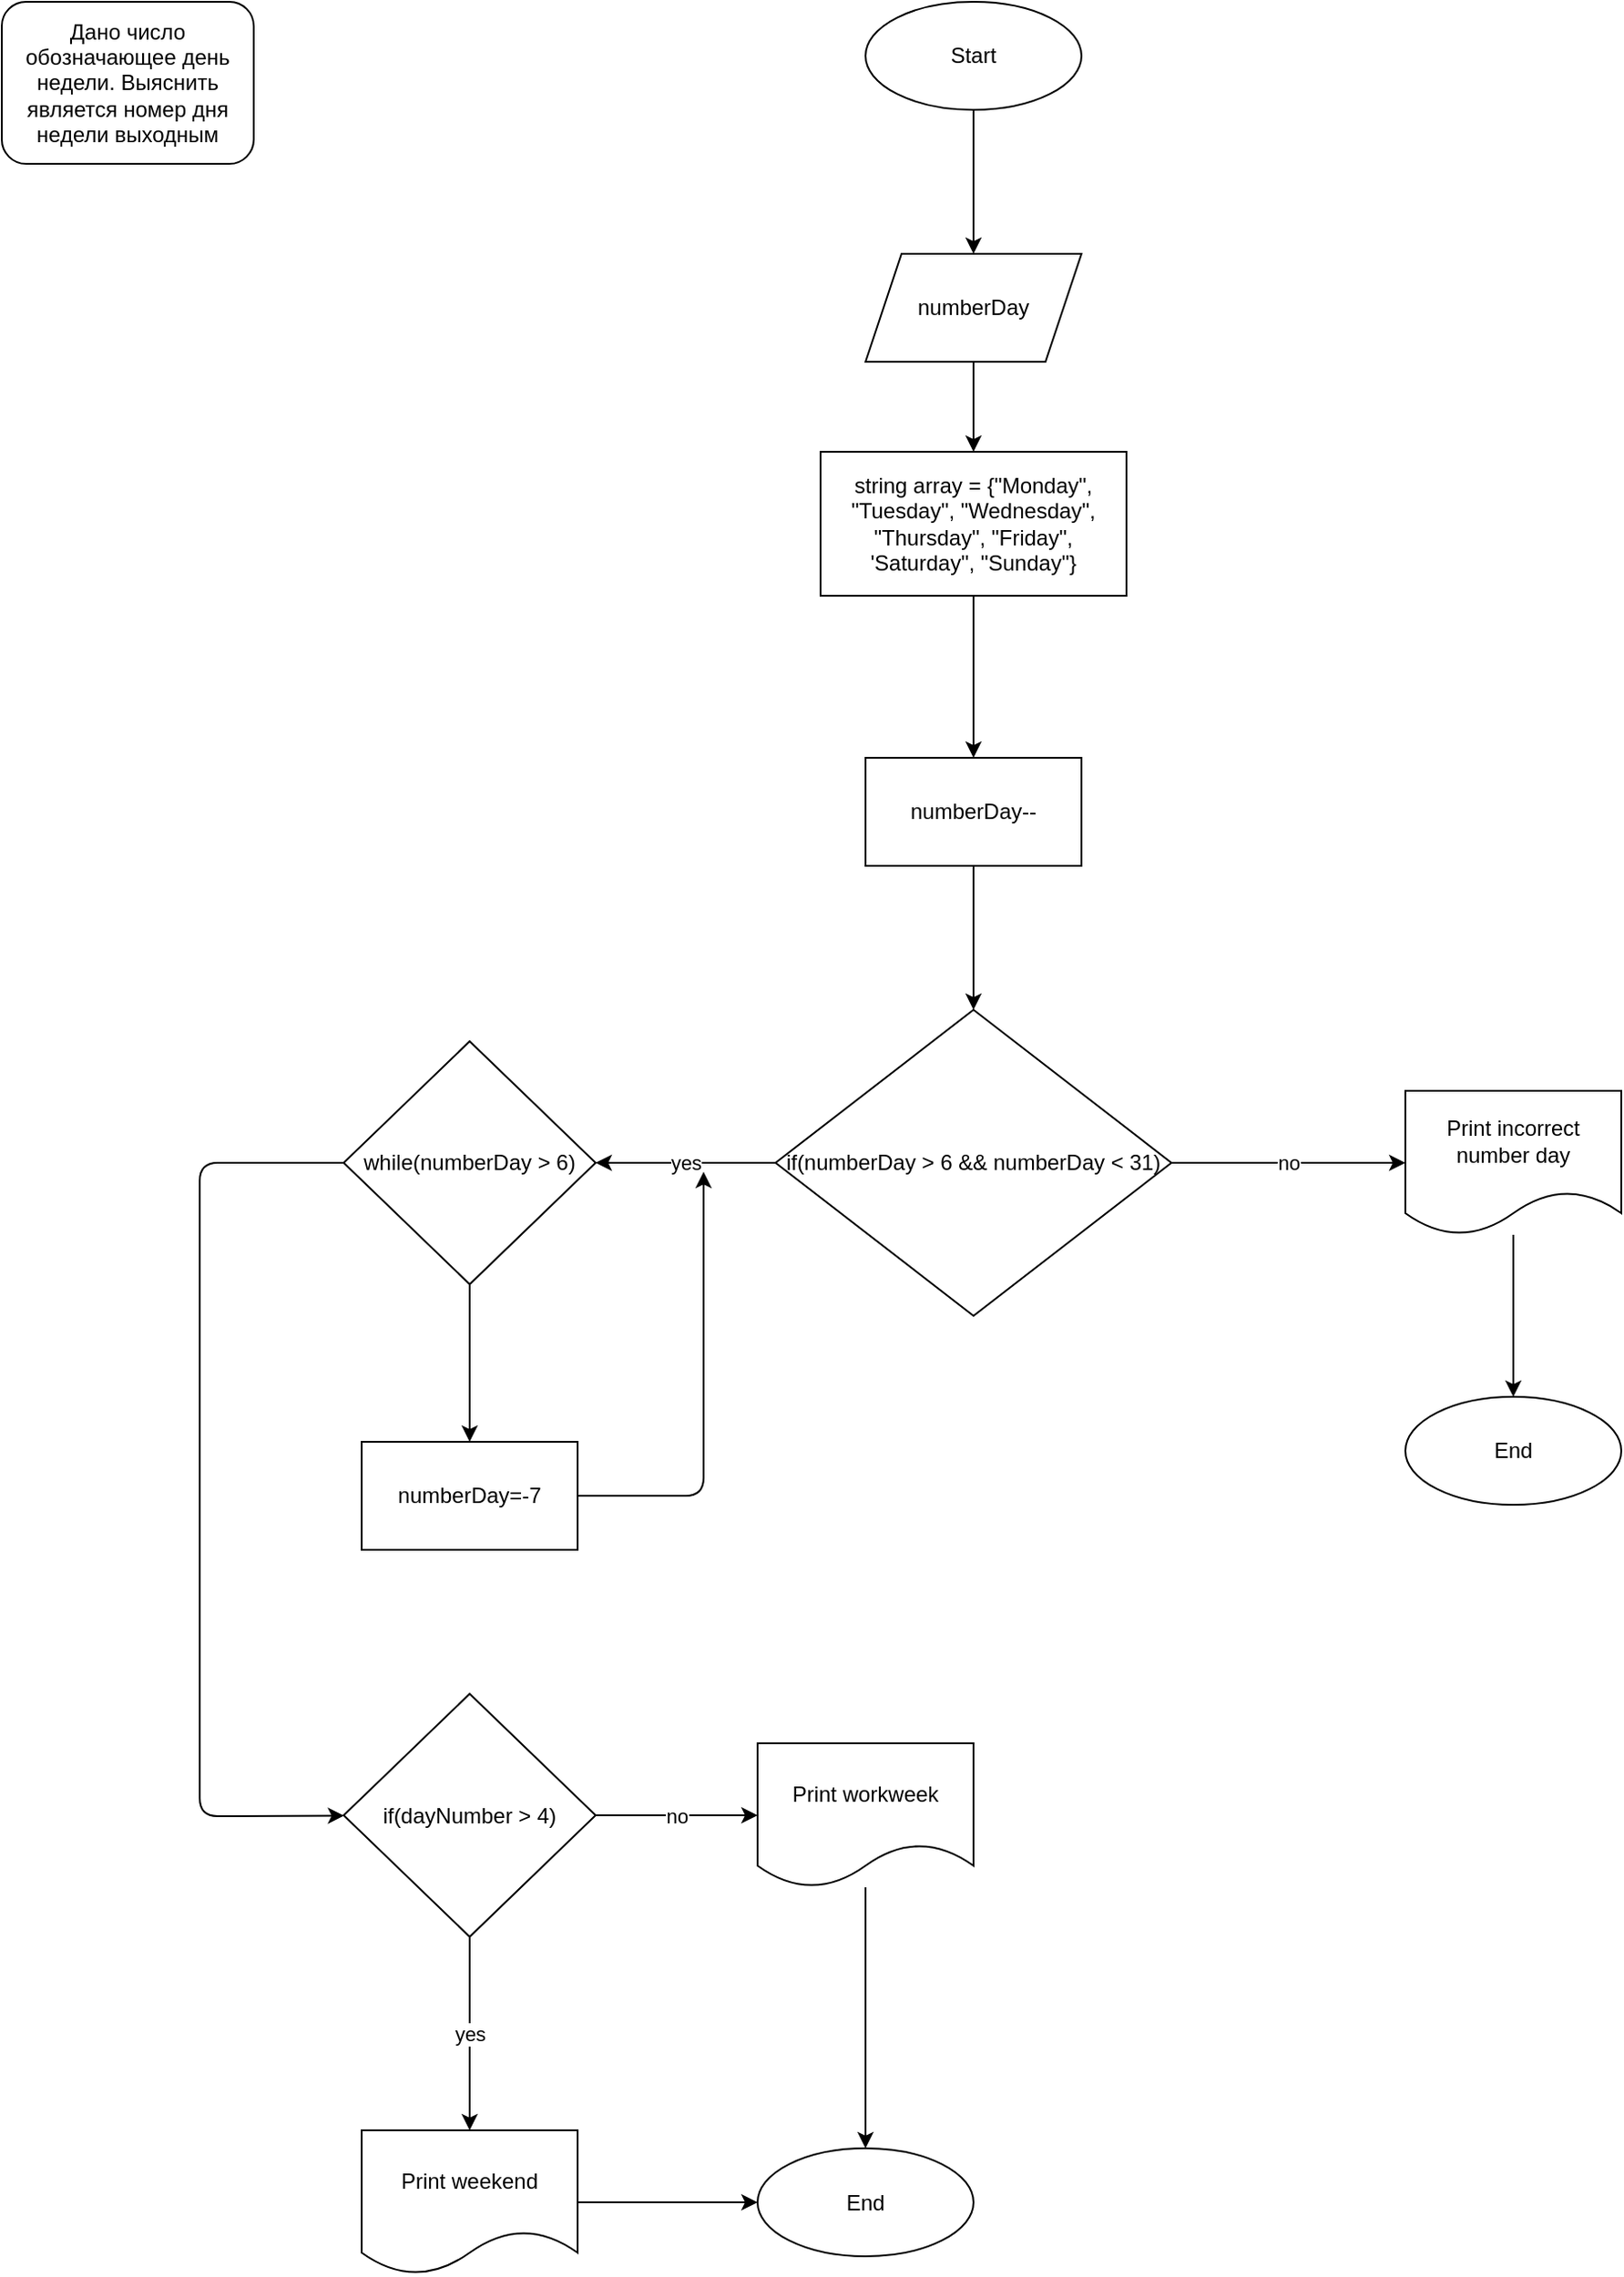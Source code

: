 <mxfile>
    <diagram id="qU4ZCcvR3aQIvfv1U3q9" name="Page-1">
        <mxGraphModel dx="1306" dy="476" grid="1" gridSize="10" guides="1" tooltips="1" connect="1" arrows="1" fold="1" page="1" pageScale="1" pageWidth="1100" pageHeight="850" math="0" shadow="0">
            <root>
                <mxCell id="0"/>
                <mxCell id="1" parent="0"/>
                <mxCell id="3" value="Дано число обозначающее день недели. Выяснить является номер дня недели выходным" style="rounded=1;whiteSpace=wrap;html=1;" parent="1" vertex="1">
                    <mxGeometry x="10" y="10" width="140" height="90" as="geometry"/>
                </mxCell>
                <mxCell id="6" value="" style="edgeStyle=none;html=1;" parent="1" source="4" target="5" edge="1">
                    <mxGeometry relative="1" as="geometry"/>
                </mxCell>
                <mxCell id="4" value="Start" style="ellipse;whiteSpace=wrap;html=1;" parent="1" vertex="1">
                    <mxGeometry x="490" y="10" width="120" height="60" as="geometry"/>
                </mxCell>
                <mxCell id="8" value="" style="edgeStyle=none;html=1;" parent="1" source="5" target="7" edge="1">
                    <mxGeometry relative="1" as="geometry"/>
                </mxCell>
                <mxCell id="5" value="numberDay" style="shape=parallelogram;perimeter=parallelogramPerimeter;whiteSpace=wrap;html=1;fixedSize=1;" parent="1" vertex="1">
                    <mxGeometry x="490" y="150" width="120" height="60" as="geometry"/>
                </mxCell>
                <mxCell id="16" value="" style="edgeStyle=none;html=1;" parent="1" source="7" target="15" edge="1">
                    <mxGeometry relative="1" as="geometry"/>
                </mxCell>
                <mxCell id="7" value="string array = {&quot;Monday&quot;, &quot;Tuesday&quot;, &quot;Wednesday&quot;, &quot;Thursday&quot;, &quot;Friday&quot;, 'Saturday&quot;, &quot;Sunday&quot;}" style="whiteSpace=wrap;html=1;" parent="1" vertex="1">
                    <mxGeometry x="465" y="260" width="170" height="80" as="geometry"/>
                </mxCell>
                <mxCell id="12" value="no" style="edgeStyle=none;html=1;" parent="1" source="9" target="11" edge="1">
                    <mxGeometry relative="1" as="geometry"/>
                </mxCell>
                <mxCell id="14" value="yes" style="edgeStyle=none;html=1;" parent="1" source="9" target="13" edge="1">
                    <mxGeometry relative="1" as="geometry"/>
                </mxCell>
                <mxCell id="9" value="if(numberDay &amp;gt; 6 &amp;amp;&amp;amp; numberDay &amp;lt; 31)" style="rhombus;whiteSpace=wrap;html=1;" parent="1" vertex="1">
                    <mxGeometry x="440" y="570" width="220" height="170" as="geometry"/>
                </mxCell>
                <mxCell id="24" value="" style="edgeStyle=none;html=1;" parent="1" source="11" target="23" edge="1">
                    <mxGeometry relative="1" as="geometry"/>
                </mxCell>
                <mxCell id="11" value="Print incorrect number day" style="shape=document;whiteSpace=wrap;html=1;boundedLbl=1;" parent="1" vertex="1">
                    <mxGeometry x="790" y="615" width="120" height="80" as="geometry"/>
                </mxCell>
                <mxCell id="19" value="" style="edgeStyle=none;html=1;" parent="1" source="13" target="18" edge="1">
                    <mxGeometry relative="1" as="geometry"/>
                </mxCell>
                <mxCell id="22" value="" style="edgeStyle=none;html=1;" parent="1" source="13" target="21" edge="1">
                    <mxGeometry relative="1" as="geometry">
                        <Array as="points">
                            <mxPoint x="120" y="655"/>
                            <mxPoint x="120" y="1018"/>
                        </Array>
                    </mxGeometry>
                </mxCell>
                <mxCell id="13" value="while(numberDay &amp;gt; 6)" style="rhombus;whiteSpace=wrap;html=1;" parent="1" vertex="1">
                    <mxGeometry x="200" y="587.5" width="140" height="135" as="geometry"/>
                </mxCell>
                <mxCell id="17" value="" style="edgeStyle=none;html=1;" parent="1" source="15" target="9" edge="1">
                    <mxGeometry relative="1" as="geometry"/>
                </mxCell>
                <mxCell id="15" value="numberDay--" style="whiteSpace=wrap;html=1;" parent="1" vertex="1">
                    <mxGeometry x="490" y="430" width="120" height="60" as="geometry"/>
                </mxCell>
                <mxCell id="20" style="edgeStyle=none;html=1;" parent="1" source="18" edge="1">
                    <mxGeometry relative="1" as="geometry">
                        <mxPoint x="400" y="660" as="targetPoint"/>
                        <Array as="points">
                            <mxPoint x="400" y="840"/>
                        </Array>
                    </mxGeometry>
                </mxCell>
                <mxCell id="18" value="numberDay=-7" style="whiteSpace=wrap;html=1;" parent="1" vertex="1">
                    <mxGeometry x="210" y="810" width="120" height="60" as="geometry"/>
                </mxCell>
                <mxCell id="26" value="yes" style="edgeStyle=none;html=1;" parent="1" source="21" target="25" edge="1">
                    <mxGeometry relative="1" as="geometry"/>
                </mxCell>
                <mxCell id="28" value="no" style="edgeStyle=none;html=1;" parent="1" source="21" target="27" edge="1">
                    <mxGeometry relative="1" as="geometry"/>
                </mxCell>
                <mxCell id="21" value="if(dayNumber &amp;gt; 4)" style="rhombus;whiteSpace=wrap;html=1;" parent="1" vertex="1">
                    <mxGeometry x="200" y="950" width="140" height="135" as="geometry"/>
                </mxCell>
                <mxCell id="23" value="End" style="ellipse;whiteSpace=wrap;html=1;" parent="1" vertex="1">
                    <mxGeometry x="790" y="785" width="120" height="60" as="geometry"/>
                </mxCell>
                <mxCell id="30" value="" style="edgeStyle=none;html=1;" parent="1" source="25" target="29" edge="1">
                    <mxGeometry relative="1" as="geometry"/>
                </mxCell>
                <mxCell id="25" value="Print weekend" style="shape=document;whiteSpace=wrap;html=1;boundedLbl=1;" parent="1" vertex="1">
                    <mxGeometry x="210" y="1192.5" width="120" height="80" as="geometry"/>
                </mxCell>
                <mxCell id="31" style="edgeStyle=none;html=1;entryX=0.5;entryY=0;entryDx=0;entryDy=0;" parent="1" source="27" target="29" edge="1">
                    <mxGeometry relative="1" as="geometry"/>
                </mxCell>
                <mxCell id="27" value="Print workweek" style="shape=document;whiteSpace=wrap;html=1;boundedLbl=1;" parent="1" vertex="1">
                    <mxGeometry x="430" y="977.5" width="120" height="80" as="geometry"/>
                </mxCell>
                <mxCell id="29" value="End" style="ellipse;whiteSpace=wrap;html=1;" parent="1" vertex="1">
                    <mxGeometry x="430" y="1202.5" width="120" height="60" as="geometry"/>
                </mxCell>
            </root>
        </mxGraphModel>
    </diagram>
</mxfile>